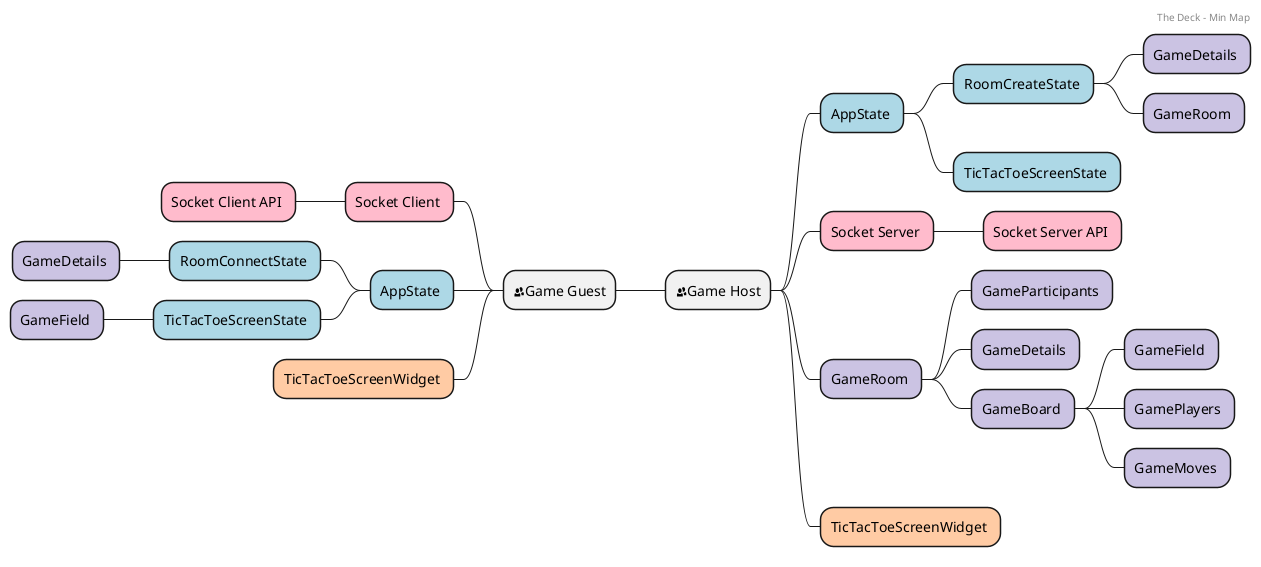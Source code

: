 @startmindmap
'https://plantuml.com/mindmap-diagram
<style>
mindmapDiagram {
    .green {
        BackgroundColor lightgreen
    }
    .rose {
        BackgroundColor #FFBBCC
    }
    .blue {
        BackgroundColor lightblue
    }
    .purple {
        BackgroundColor #CBC3E3
    }
    .orange{
        BackgroundColor #FFCBA4
    }
}
</style>

+ <&people>Game Host

++ AppState <<blue>>
+++ RoomCreateState <<blue>>
++++ GameDetails <<purple>>
++++ GameRoom <<purple>>
+++ TicTacToeScreenState <<blue>>

++ Socket Server <<rose>>
+++ Socket Server API <<rose>>

++ GameRoom <<purple>>
+++ GameParticipants <<purple>>
+++ GameDetails <<purple>>
+++ GameBoard <<purple>>
++++ GameField <<purple>>
++++ GamePlayers <<purple>>
++++ GameMoves <<purple>>

++ TicTacToeScreenWidget <<orange>>

-- <&people>Game Guest

--- Socket Client <<rose>>
---- Socket Client API <<rose>>

--- AppState <<blue>>
---- RoomConnectState <<blue>>
----- GameDetails <<purple>>

---- TicTacToeScreenState <<blue>>
----- GameField <<purple>>

--- TicTacToeScreenWidget <<orange>>

header
The Deck - Min Map
endheader

@endmindmap
